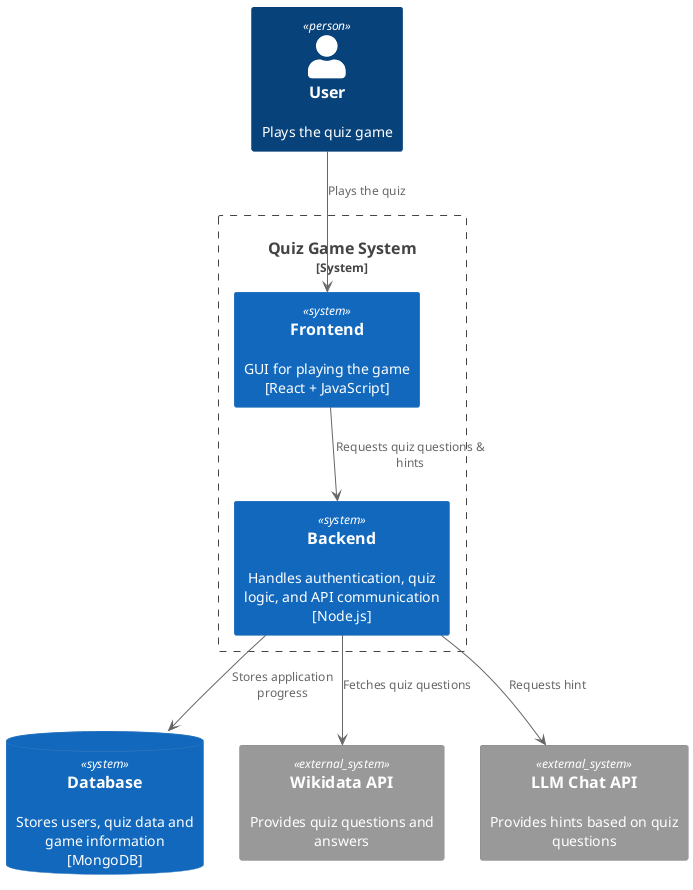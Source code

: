 @startuml C4_Technical_Context_Diagram
!include <C4/C4_Context>

Person(user, "User", "Plays the quiz game")
System_Boundary(quizGame, "Quiz Game System") {
    System(frontend, "Frontend", "GUI for playing the game\n[React + JavaScript]")
    System(backend, "Backend", "Handles authentication, quiz logic, and API communication\n[Node.js]")
}
SystemDb(database, "Database", "Stores users, quiz data and game information\n[MongoDB]")
System_Ext(wikidata, "Wikidata API", "Provides quiz questions and answers")
System_Ext(llm, "LLM Chat API", "Provides hints based on quiz questions")

' User interactions
user --> frontend : "Plays the quiz"
frontend --> backend : "Requests quiz questions & hints"
backend --> database : "Stores application progress"

' External API calls
backend --> wikidata : "Fetches quiz questions"
backend --> llm : "Requests hint"

@enduml
